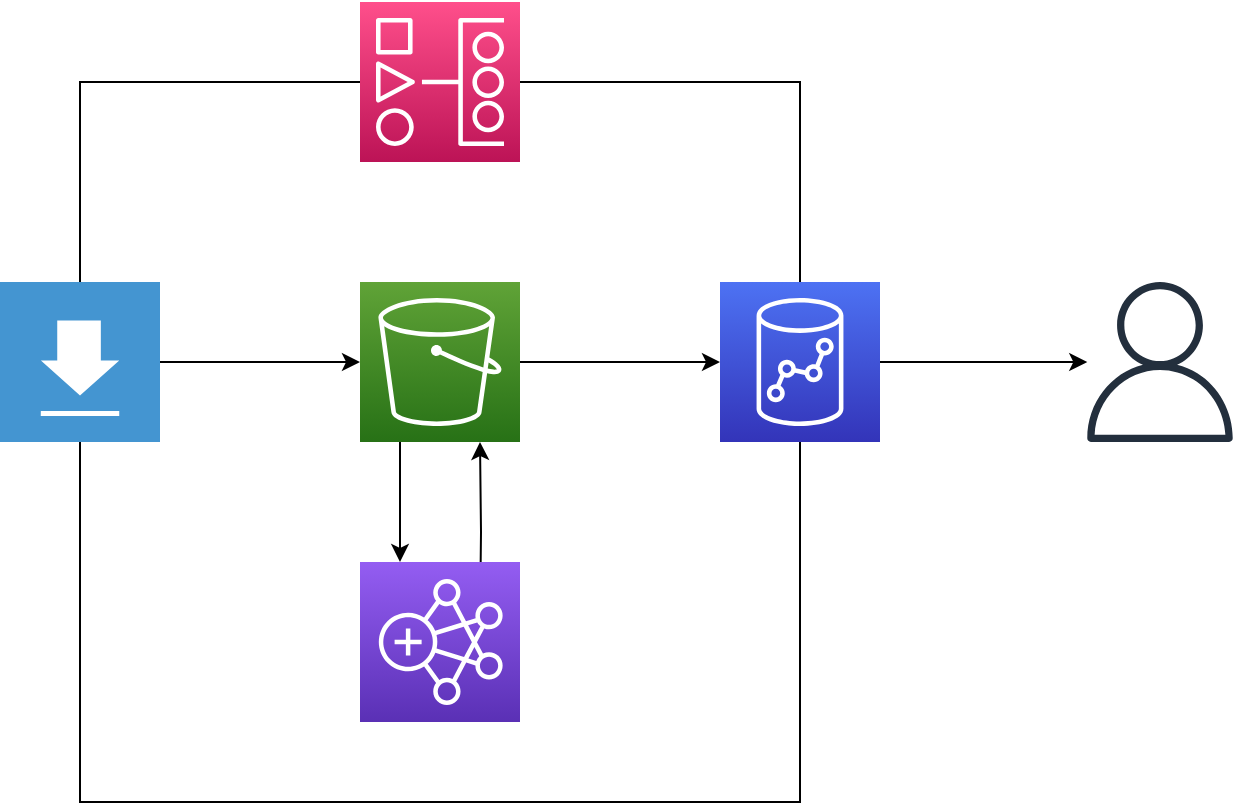 <mxfile version="17.1.2" type="device"><diagram id="hUVN_e6GztPhE7zcG9Qu" name="Page-1"><mxGraphModel dx="1422" dy="762" grid="1" gridSize="10" guides="1" tooltips="1" connect="1" arrows="1" fold="1" page="1" pageScale="1" pageWidth="760" pageHeight="260" math="0" shadow="0"><root><mxCell id="0"/><mxCell id="1" parent="0"/><mxCell id="9eKUDgmzFBLLQxjonc9_-9" style="edgeStyle=orthogonalEdgeStyle;rounded=0;orthogonalLoop=1;jettySize=auto;html=1;entryX=0.25;entryY=0;entryDx=0;entryDy=0;entryPerimeter=0;exitX=0.25;exitY=1;exitDx=0;exitDy=0;exitPerimeter=0;" edge="1" parent="1" source="t5iL2yVXfylcAVjuAMGG-4" target="t5iL2yVXfylcAVjuAMGG-5"><mxGeometry relative="1" as="geometry"/></mxCell><mxCell id="9eKUDgmzFBLLQxjonc9_-11" style="edgeStyle=orthogonalEdgeStyle;rounded=0;orthogonalLoop=1;jettySize=auto;html=1;" edge="1" parent="1" source="t5iL2yVXfylcAVjuAMGG-4" target="t5iL2yVXfylcAVjuAMGG-6"><mxGeometry relative="1" as="geometry"/></mxCell><mxCell id="t5iL2yVXfylcAVjuAMGG-4" value="" style="sketch=0;points=[[0,0,0],[0.25,0,0],[0.5,0,0],[0.75,0,0],[1,0,0],[0,1,0],[0.25,1,0],[0.5,1,0],[0.75,1,0],[1,1,0],[0,0.25,0],[0,0.5,0],[0,0.75,0],[1,0.25,0],[1,0.5,0],[1,0.75,0]];outlineConnect=0;fontColor=#232F3E;gradientColor=#60A337;gradientDirection=north;fillColor=#277116;strokeColor=#ffffff;dashed=0;verticalLabelPosition=bottom;verticalAlign=top;align=center;html=1;fontSize=12;fontStyle=0;aspect=fixed;shape=mxgraph.aws4.resourceIcon;resIcon=mxgraph.aws4.s3;" vertex="1" parent="1"><mxGeometry x="260" y="200" width="80" height="80" as="geometry"/></mxCell><mxCell id="9eKUDgmzFBLLQxjonc9_-10" style="edgeStyle=orthogonalEdgeStyle;rounded=0;orthogonalLoop=1;jettySize=auto;html=1;entryX=0.75;entryY=1;entryDx=0;entryDy=0;entryPerimeter=0;" edge="1" parent="1" target="t5iL2yVXfylcAVjuAMGG-4"><mxGeometry relative="1" as="geometry"><mxPoint x="320" y="370" as="sourcePoint"/></mxGeometry></mxCell><mxCell id="t5iL2yVXfylcAVjuAMGG-5" value="" style="sketch=0;points=[[0,0,0],[0.25,0,0],[0.5,0,0],[0.75,0,0],[1,0,0],[0,1,0],[0.25,1,0],[0.5,1,0],[0.75,1,0],[1,1,0],[0,0.25,0],[0,0.5,0],[0,0.75,0],[1,0.25,0],[1,0.5,0],[1,0.75,0]];outlineConnect=0;fontColor=#232F3E;gradientColor=#945DF2;gradientDirection=north;fillColor=#5A30B5;strokeColor=#ffffff;dashed=0;verticalLabelPosition=bottom;verticalAlign=top;align=center;html=1;fontSize=12;fontStyle=0;aspect=fixed;shape=mxgraph.aws4.resourceIcon;resIcon=mxgraph.aws4.emr;" vertex="1" parent="1"><mxGeometry x="260" y="340" width="80" height="80" as="geometry"/></mxCell><mxCell id="9eKUDgmzFBLLQxjonc9_-16" style="edgeStyle=orthogonalEdgeStyle;rounded=0;orthogonalLoop=1;jettySize=auto;html=1;" edge="1" parent="1" source="t5iL2yVXfylcAVjuAMGG-6" target="t5iL2yVXfylcAVjuAMGG-11"><mxGeometry relative="1" as="geometry"><Array as="points"><mxPoint x="510" y="239"/><mxPoint x="510" y="239"/></Array></mxGeometry></mxCell><mxCell id="9eKUDgmzFBLLQxjonc9_-17" style="edgeStyle=orthogonalEdgeStyle;rounded=0;orthogonalLoop=1;jettySize=auto;html=1;entryX=0;entryY=0.5;entryDx=0;entryDy=0;entryPerimeter=0;" edge="1" parent="1" source="t5iL2yVXfylcAVjuAMGG-9" target="t5iL2yVXfylcAVjuAMGG-4"><mxGeometry relative="1" as="geometry"/></mxCell><mxCell id="t5iL2yVXfylcAVjuAMGG-11" value="" style="sketch=0;outlineConnect=0;fontColor=#232F3E;gradientColor=none;fillColor=#232F3D;strokeColor=none;dashed=0;verticalLabelPosition=bottom;verticalAlign=top;align=center;html=1;fontSize=12;fontStyle=0;aspect=fixed;pointerEvents=1;shape=mxgraph.aws4.user;" vertex="1" parent="1"><mxGeometry x="620" y="200" width="80" height="80" as="geometry"/></mxCell><mxCell id="9eKUDgmzFBLLQxjonc9_-19" value="" style="whiteSpace=wrap;html=1;fillColor=none;" vertex="1" parent="1"><mxGeometry x="120" y="100" width="360" height="360" as="geometry"/></mxCell><mxCell id="t5iL2yVXfylcAVjuAMGG-6" value="" style="sketch=0;points=[[0,0,0],[0.25,0,0],[0.5,0,0],[0.75,0,0],[1,0,0],[0,1,0],[0.25,1,0],[0.5,1,0],[0.75,1,0],[1,1,0],[0,0.25,0],[0,0.5,0],[0,0.75,0],[1,0.25,0],[1,0.5,0],[1,0.75,0]];outlineConnect=0;fontColor=#232F3E;gradientColor=#4D72F3;gradientDirection=north;fillColor=#3334B9;strokeColor=#ffffff;dashed=0;verticalLabelPosition=bottom;verticalAlign=top;align=center;html=1;fontSize=12;fontStyle=0;aspect=fixed;shape=mxgraph.aws4.resourceIcon;resIcon=mxgraph.aws4.redshift;" vertex="1" parent="1"><mxGeometry x="440" y="200" width="80" height="80" as="geometry"/></mxCell><mxCell id="t5iL2yVXfylcAVjuAMGG-9" value="" style="shadow=0;dashed=0;html=1;strokeColor=none;fillColor=#4495D1;labelPosition=center;verticalLabelPosition=bottom;verticalAlign=top;align=center;outlineConnect=0;shape=mxgraph.veeam.2d.download;" vertex="1" parent="1"><mxGeometry x="80" y="200" width="80" height="80" as="geometry"/></mxCell><mxCell id="t5iL2yVXfylcAVjuAMGG-2" value="" style="sketch=0;points=[[0,0,0],[0.25,0,0],[0.5,0,0],[0.75,0,0],[1,0,0],[0,1,0],[0.25,1,0],[0.5,1,0],[0.75,1,0],[1,1,0],[0,0.25,0],[0,0.5,0],[0,0.75,0],[1,0.25,0],[1,0.5,0],[1,0.75,0]];outlineConnect=0;fontColor=#232F3E;gradientColor=#FF4F8B;gradientDirection=north;fillColor=#BC1356;strokeColor=#ffffff;dashed=0;verticalLabelPosition=bottom;verticalAlign=top;align=center;html=1;fontSize=12;fontStyle=0;aspect=fixed;shape=mxgraph.aws4.resourceIcon;resIcon=mxgraph.aws4.managed_workflows_for_apache_airflow;" vertex="1" parent="1"><mxGeometry x="260" y="60" width="80" height="80" as="geometry"/></mxCell></root></mxGraphModel></diagram></mxfile>